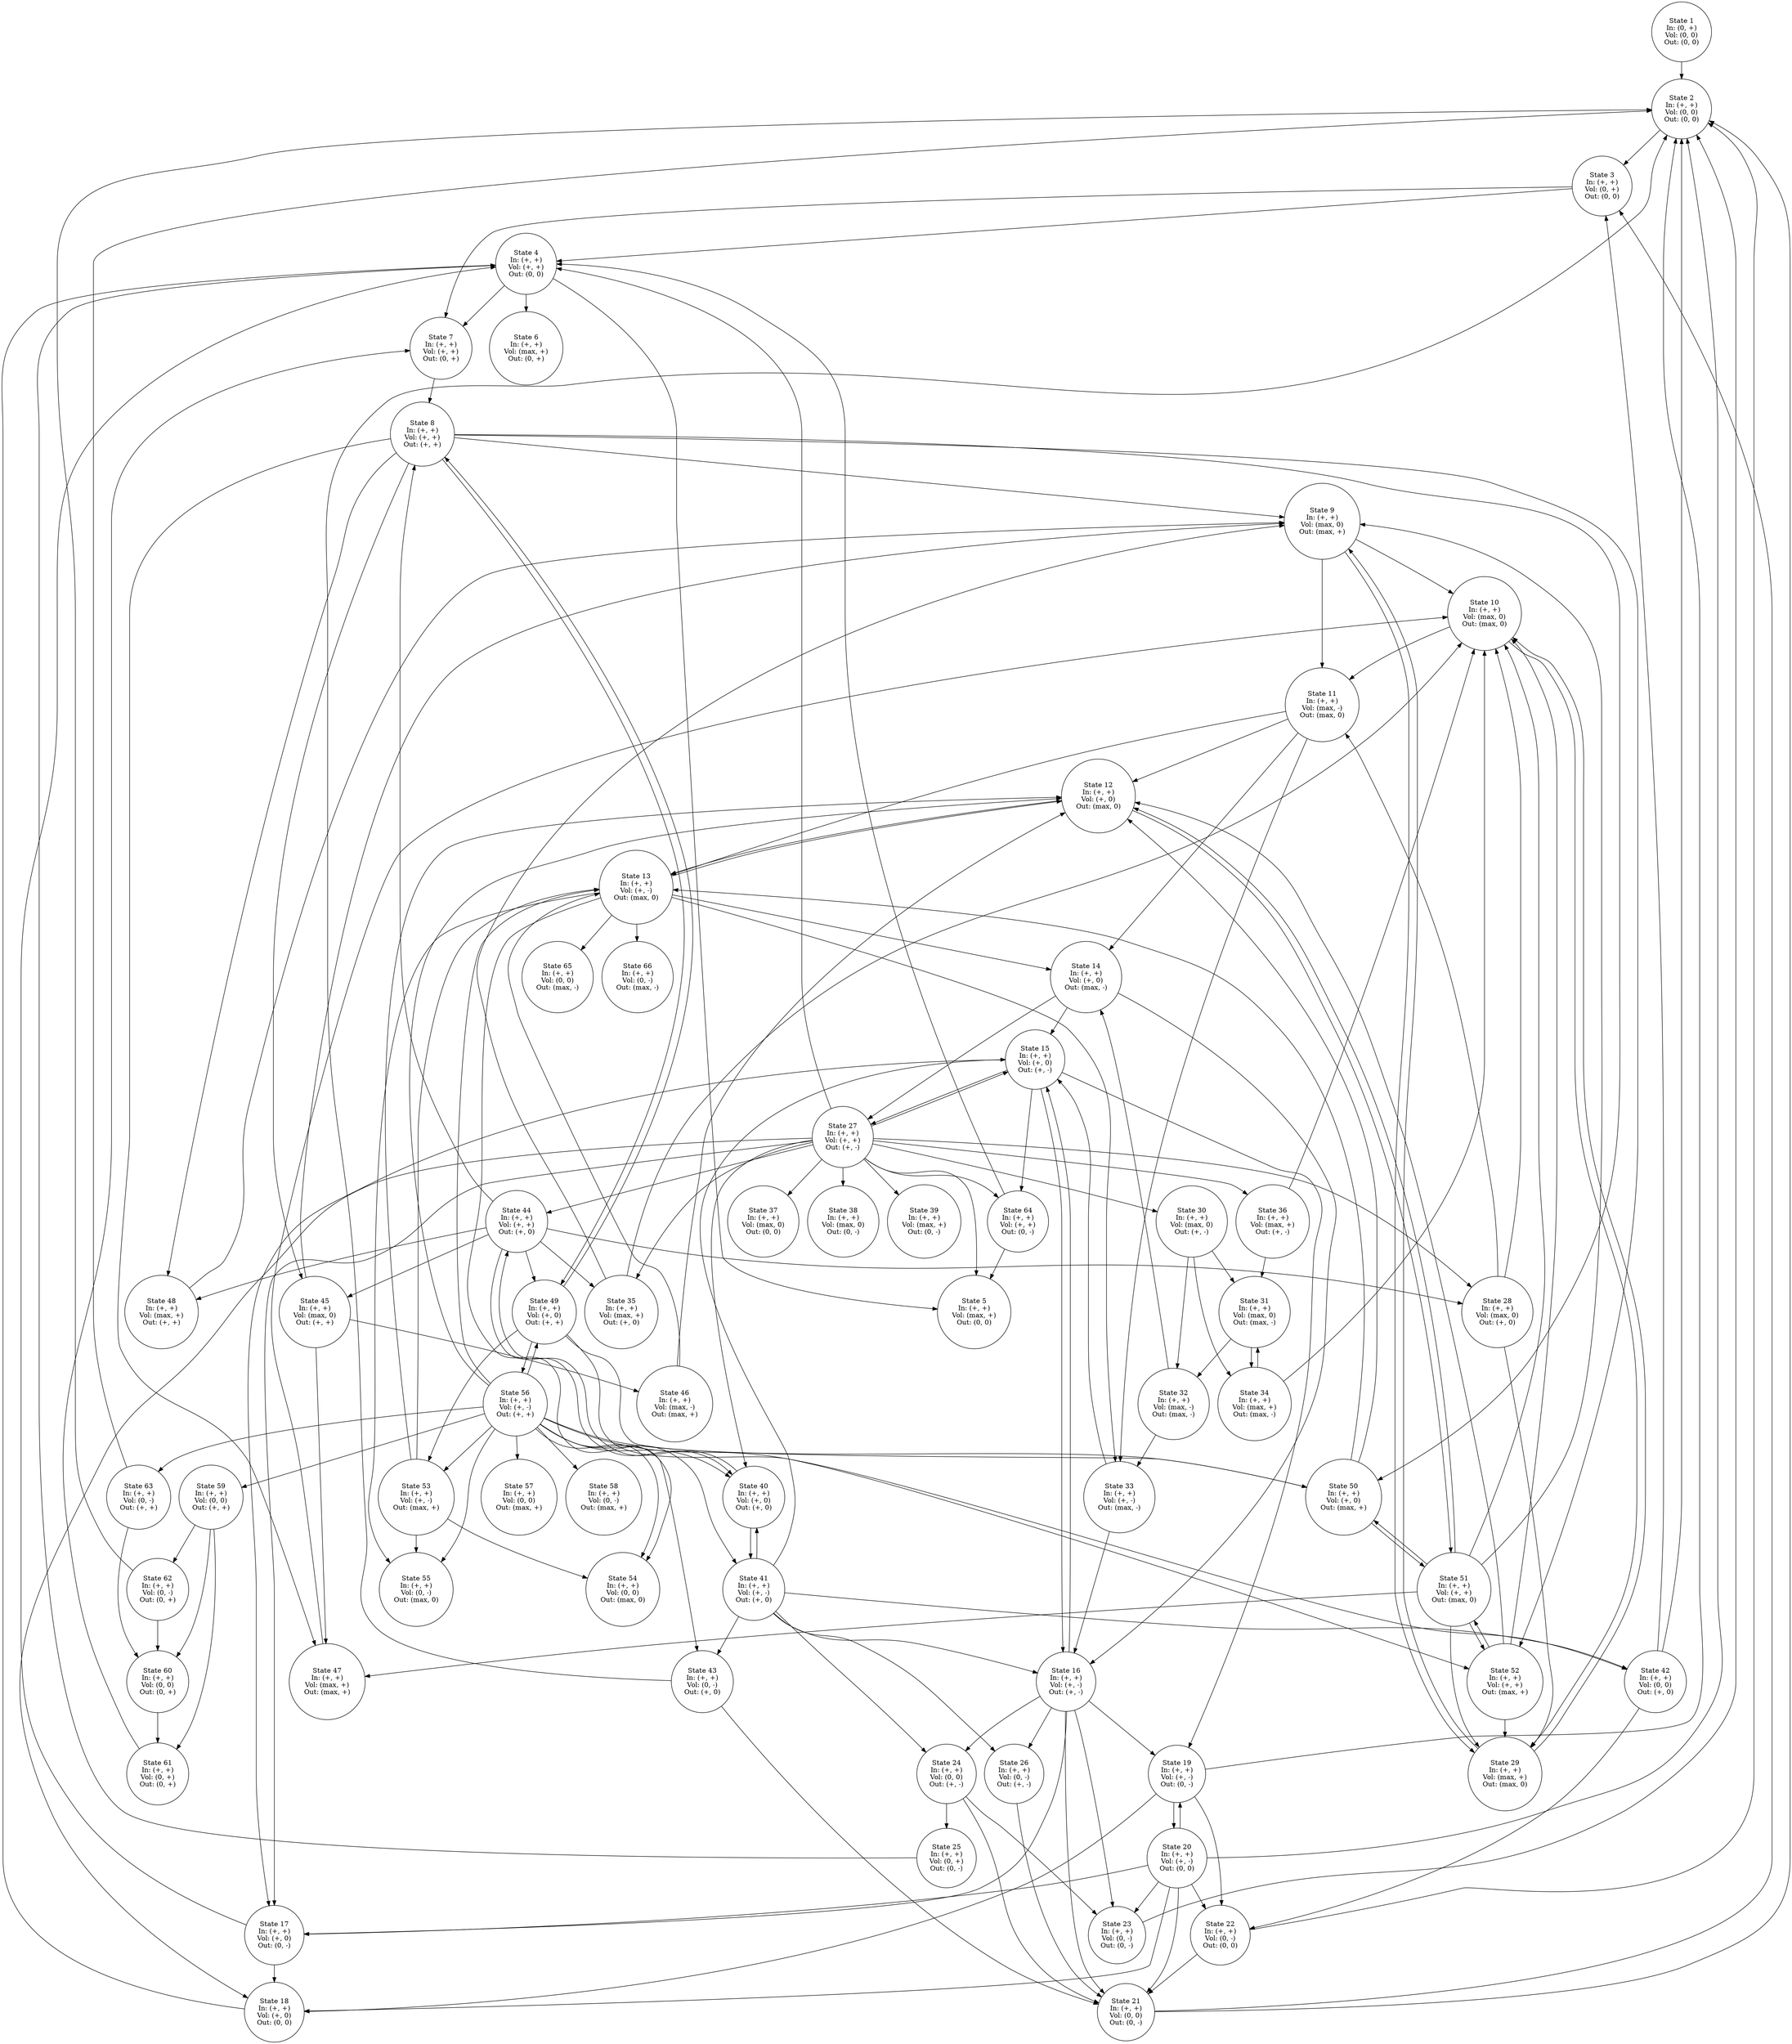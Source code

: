 strict digraph "" {
	graph [normalize=True,
		overlap=False,
		sep=1.2,
		smoothing=avg_dist,
		splines=True
	];
	node [label="\N",
		shape=circle
	];
	inflow_0_3_outflow_0_2_volume_0_2_	 [label="State 1
In: (0, +)
Vol: (0, 0)
Out: (0, 0)",
		tooltip="derivatives:
- In will go up from 0
- Vol will stay at 0
- Out will stay at 0
"];
	inflow_1_3_outflow_0_2_volume_0_2_	 [label="State 2
In: (+, +)
Vol: (0, 0)
Out: (0, 0)",
		tooltip="derivatives:
- In may go up from +
- Vol will stay at 0
- Out will stay at 0
"];
	inflow_0_3_outflow_0_2_volume_0_2_ -> inflow_1_3_outflow_0_2_volume_0_2_	 [tooltip="continuous_valid: true
not_equal_valid: true
point_range_valid: true
"];
	inflow_1_3_outflow_0_2_volume_0_3_	 [label="State 3
In: (+, +)
Vol: (0, +)
Out: (0, 0)",
		tooltip="derivatives:
- In may go up from +
- Vol will go up from 0
- Out will stay at 0
"];
	inflow_1_3_outflow_0_2_volume_0_2_ -> inflow_1_3_outflow_0_2_volume_0_3_	 [tooltip="continuous_valid: true
not_equal_valid: true
point_range_valid: true
"];
	inflow_1_3_outflow_0_2_volume_1_3_	 [label="State 4
In: (+, +)
Vol: (+, +)
Out: (0, 0)",
		tooltip="derivatives:
- In may go up from +
- Vol may go up from +
- Out will stay at 0
"];
	inflow_1_3_outflow_0_2_volume_0_3_ -> inflow_1_3_outflow_0_2_volume_1_3_	 [tooltip="continuous_valid: true
not_equal_valid: true
point_range_valid: true
"];
	inflow_1_3_outflow_0_3_volume_1_3_	 [label="State 7
In: (+, +)
Vol: (+, +)
Out: (0, +)",
		tooltip="derivatives:
- In may go up from +
- Vol may go up from +
- Out will go up from 0
"];
	inflow_1_3_outflow_0_2_volume_0_3_ -> inflow_1_3_outflow_0_3_volume_1_3_	 [tooltip="continuous_valid: true
not_equal_valid: true
point_range_valid: true
"];
	inflow_1_3_outflow_0_2_volume_2_3_	 [label="State 5
In: (+, +)
Vol: (max, +)
Out: (0, 0)",
		tooltip="derivatives:
- In may go up from +
- Vol will go up from max
- Out will stay at 0
"];
	inflow_1_3_outflow_0_2_volume_1_3_ -> inflow_1_3_outflow_0_2_volume_2_3_	 [tooltip="continuous_valid: true
not_equal_valid: true
point_range_valid: true
"];
	inflow_1_3_outflow_0_3_volume_2_3_	 [label="State 6
In: (+, +)
Vol: (max, +)
Out: (0, +)",
		tooltip="derivatives:
- In may go up from +
- Vol will go up from max
- Out will go up from 0
"];
	inflow_1_3_outflow_0_2_volume_1_3_ -> inflow_1_3_outflow_0_3_volume_2_3_	 [tooltip="continuous_valid: true
not_equal_valid: true
point_range_valid: true
"];
	inflow_1_3_outflow_0_2_volume_1_3_ -> inflow_1_3_outflow_0_3_volume_1_3_	 [tooltip="continuous_valid: true
not_equal_valid: true
point_range_valid: true
"];
	inflow_1_3_outflow_1_3_volume_1_3_	 [label="State 8
In: (+, +)
Vol: (+, +)
Out: (+, +)",
		tooltip="derivatives:
- In may go up from +
- Vol may go up from +
- Out may go up from +
"];
	inflow_1_3_outflow_0_3_volume_1_3_ -> inflow_1_3_outflow_1_3_volume_1_3_	 [tooltip="continuous_valid: true
not_equal_valid: true
point_range_valid: true
"];
	inflow_1_3_outflow_2_3_volume_2_2_	 [label="State 9
In: (+, +)
Vol: (max, 0)
Out: (max, +)",
		tooltip="derivatives:
- In may go up from +
- Vol will stay at max
- Out will go up from max
"];
	inflow_1_3_outflow_1_3_volume_1_3_ -> inflow_1_3_outflow_2_3_volume_2_2_	 [tooltip="continuous_valid: true
not_equal_valid: true
point_range_valid: true
"];
	inflow_1_3_outflow_1_3_volume_2_2_	 [label="State 45
In: (+, +)
Vol: (max, 0)
Out: (+, +)",
		tooltip="derivatives:
- In may go up from +
- Vol will stay at max
- Out may go up from +
"];
	inflow_1_3_outflow_1_3_volume_1_3_ -> inflow_1_3_outflow_1_3_volume_2_2_	 [tooltip="continuous_valid: true
not_equal_valid: true
point_range_valid: true
"];
	inflow_1_3_outflow_2_3_volume_2_3_	 [label="State 47
In: (+, +)
Vol: (max, +)
Out: (max, +)",
		tooltip="derivatives:
- In may go up from +
- Vol will go up from max
- Out will go up from max
"];
	inflow_1_3_outflow_1_3_volume_1_3_ -> inflow_1_3_outflow_2_3_volume_2_3_	 [tooltip="continuous_valid: true
not_equal_valid: true
point_range_valid: true
"];
	inflow_1_3_outflow_1_3_volume_2_3_	 [label="State 48
In: (+, +)
Vol: (max, +)
Out: (+, +)",
		tooltip="derivatives:
- In may go up from +
- Vol will go up from max
- Out may go up from +
"];
	inflow_1_3_outflow_1_3_volume_1_3_ -> inflow_1_3_outflow_1_3_volume_2_3_	 [tooltip="continuous_valid: true
not_equal_valid: true
point_range_valid: true
"];
	inflow_1_3_outflow_1_3_volume_1_2_	 [label="State 49
In: (+, +)
Vol: (+, 0)
Out: (+, +)",
		tooltip="derivatives:
- In may go up from +
- Vol will stay at +
- Out may go up from +
"];
	inflow_1_3_outflow_1_3_volume_1_3_ -> inflow_1_3_outflow_1_3_volume_1_2_	 [tooltip="continuous_valid: true
not_equal_valid: true
point_range_valid: true
"];
	inflow_1_3_outflow_2_3_volume_1_2_	 [label="State 50
In: (+, +)
Vol: (+, 0)
Out: (max, +)",
		tooltip="derivatives:
- In may go up from +
- Vol will stay at +
- Out will go up from max
"];
	inflow_1_3_outflow_1_3_volume_1_3_ -> inflow_1_3_outflow_2_3_volume_1_2_	 [tooltip="continuous_valid: true
not_equal_valid: true
point_range_valid: true
"];
	inflow_1_3_outflow_2_3_volume_1_3_	 [label="State 52
In: (+, +)
Vol: (+, +)
Out: (max, +)",
		tooltip="derivatives:
- In may go up from +
- Vol may go up from +
- Out will go up from max
"];
	inflow_1_3_outflow_1_3_volume_1_3_ -> inflow_1_3_outflow_2_3_volume_1_3_	 [tooltip="continuous_valid: true
not_equal_valid: true
point_range_valid: true
"];
	inflow_1_3_outflow_2_2_volume_2_2_	 [label="State 10
In: (+, +)
Vol: (max, 0)
Out: (max, 0)",
		tooltip="derivatives:
- In may go up from +
- Vol will stay at max
- Out will stay at max
"];
	inflow_1_3_outflow_2_3_volume_2_2_ -> inflow_1_3_outflow_2_2_volume_2_2_	 [tooltip="continuous_valid: true
not_equal_valid: true
point_range_valid: true
"];
	inflow_1_3_outflow_2_2_volume_2_1_	 [label="State 11
In: (+, +)
Vol: (max, -)
Out: (max, 0)",
		tooltip="derivatives:
- In may go up from +
- Vol will go down from max
- Out will stay at max
"];
	inflow_1_3_outflow_2_3_volume_2_2_ -> inflow_1_3_outflow_2_2_volume_2_1_	 [tooltip="continuous_valid: true
not_equal_valid: true
point_range_valid: true
"];
	inflow_1_3_outflow_2_2_volume_2_3_	 [label="State 29
In: (+, +)
Vol: (max, +)
Out: (max, 0)",
		tooltip="derivatives:
- In may go up from +
- Vol will go up from max
- Out will stay at max
"];
	inflow_1_3_outflow_2_3_volume_2_2_ -> inflow_1_3_outflow_2_2_volume_2_3_	 [tooltip="continuous_valid: true
not_equal_valid: true
point_range_valid: true
"];
	inflow_1_3_outflow_2_2_volume_2_2_ -> inflow_1_3_outflow_2_2_volume_2_1_	 [tooltip="continuous_valid: true
not_equal_valid: true
point_range_valid: true
"];
	inflow_1_3_outflow_2_2_volume_2_2_ -> inflow_1_3_outflow_2_2_volume_2_3_	 [tooltip="continuous_valid: true
not_equal_valid: true
point_range_valid: true
"];
	inflow_1_3_outflow_2_2_volume_1_2_	 [label="State 12
In: (+, +)
Vol: (+, 0)
Out: (max, 0)",
		tooltip="derivatives:
- In may go up from +
- Vol will stay at +
- Out will stay at max
"];
	inflow_1_3_outflow_2_2_volume_2_1_ -> inflow_1_3_outflow_2_2_volume_1_2_	 [tooltip="continuous_valid: true
not_equal_valid: true
point_range_valid: true
"];
	inflow_1_3_outflow_2_2_volume_1_1_	 [label="State 13
In: (+, +)
Vol: (+, -)
Out: (max, 0)",
		tooltip="derivatives:
- In may go up from +
- Vol may go down from +
- Out will stay at max
"];
	inflow_1_3_outflow_2_2_volume_2_1_ -> inflow_1_3_outflow_2_2_volume_1_1_	 [tooltip="continuous_valid: true
not_equal_valid: true
point_range_valid: true
"];
	inflow_1_3_outflow_2_1_volume_1_2_	 [label="State 14
In: (+, +)
Vol: (+, 0)
Out: (max, -)",
		tooltip="derivatives:
- In may go up from +
- Vol will stay at +
- Out will go down from max
"];
	inflow_1_3_outflow_2_2_volume_2_1_ -> inflow_1_3_outflow_2_1_volume_1_2_	 [tooltip="continuous_valid: true
not_equal_valid: true
point_range_valid: true
"];
	inflow_1_3_outflow_2_1_volume_1_1_	 [label="State 33
In: (+, +)
Vol: (+, -)
Out: (max, -)",
		tooltip="derivatives:
- In may go up from +
- Vol may go down from +
- Out will go down from max
"];
	inflow_1_3_outflow_2_2_volume_2_1_ -> inflow_1_3_outflow_2_1_volume_1_1_	 [tooltip="continuous_valid: true
not_equal_valid: true
point_range_valid: true
"];
	inflow_1_3_outflow_2_2_volume_1_2_ -> inflow_1_3_outflow_2_2_volume_1_1_	 [tooltip="continuous_valid: true
not_equal_valid: true
point_range_valid: true
"];
	inflow_1_3_outflow_2_2_volume_1_3_	 [label="State 51
In: (+, +)
Vol: (+, +)
Out: (max, 0)",
		tooltip="derivatives:
- In may go up from +
- Vol may go up from +
- Out will stay at max
"];
	inflow_1_3_outflow_2_2_volume_1_2_ -> inflow_1_3_outflow_2_2_volume_1_3_	 [tooltip="continuous_valid: true
not_equal_valid: true
point_range_valid: true
"];
	inflow_1_3_outflow_2_2_volume_1_1_ -> inflow_1_3_outflow_2_2_volume_1_2_	 [tooltip="continuous_valid: true
not_equal_valid: true
point_range_valid: true
"];
	inflow_1_3_outflow_2_2_volume_1_1_ -> inflow_1_3_outflow_2_1_volume_1_2_	 [tooltip="continuous_valid: true
not_equal_valid: true
point_range_valid: true
"];
	inflow_1_3_outflow_2_2_volume_1_1_ -> inflow_1_3_outflow_2_1_volume_1_1_	 [tooltip="continuous_valid: true
not_equal_valid: true
point_range_valid: true
"];
	inflow_1_3_outflow_2_2_volume_0_2_	 [label="State 54
In: (+, +)
Vol: (0, 0)
Out: (max, 0)",
		tooltip="derivatives:
- In may go up from +
- Vol will stay at 0
- Out will stay at max
"];
	inflow_1_3_outflow_2_2_volume_1_1_ -> inflow_1_3_outflow_2_2_volume_0_2_	 [tooltip="continuous_valid: true
not_equal_valid: true
point_range_valid: true
"];
	inflow_1_3_outflow_2_2_volume_0_1_	 [label="State 55
In: (+, +)
Vol: (0, -)
Out: (max, 0)",
		tooltip="derivatives:
- In may go up from +
- Vol will go down from 0
- Out will stay at max
"];
	inflow_1_3_outflow_2_2_volume_1_1_ -> inflow_1_3_outflow_2_2_volume_0_1_	 [tooltip="continuous_valid: true
not_equal_valid: true
point_range_valid: true
"];
	inflow_1_3_outflow_2_1_volume_0_2_	 [label="State 65
In: (+, +)
Vol: (0, 0)
Out: (max, -)",
		tooltip="derivatives:
- In may go up from +
- Vol will stay at 0
- Out will go down from max
"];
	inflow_1_3_outflow_2_2_volume_1_1_ -> inflow_1_3_outflow_2_1_volume_0_2_	 [tooltip="continuous_valid: true
not_equal_valid: true
point_range_valid: true
"];
	inflow_1_3_outflow_2_1_volume_0_1_	 [label="State 66
In: (+, +)
Vol: (0, -)
Out: (max, -)",
		tooltip="derivatives:
- In may go up from +
- Vol will go down from 0
- Out will go down from max
"];
	inflow_1_3_outflow_2_2_volume_1_1_ -> inflow_1_3_outflow_2_1_volume_0_1_	 [tooltip="continuous_valid: true
not_equal_valid: true
point_range_valid: true
"];
	inflow_1_3_outflow_1_1_volume_1_2_	 [label="State 15
In: (+, +)
Vol: (+, 0)
Out: (+, -)",
		tooltip="derivatives:
- In may go up from +
- Vol will stay at +
- Out may go down from +
"];
	inflow_1_3_outflow_2_1_volume_1_2_ -> inflow_1_3_outflow_1_1_volume_1_2_	 [tooltip="continuous_valid: true
not_equal_valid: true
point_range_valid: true
"];
	inflow_1_3_outflow_1_1_volume_1_1_	 [label="State 16
In: (+, +)
Vol: (+, -)
Out: (+, -)",
		tooltip="derivatives:
- In may go up from +
- Vol may go down from +
- Out may go down from +
"];
	inflow_1_3_outflow_2_1_volume_1_2_ -> inflow_1_3_outflow_1_1_volume_1_1_	 [tooltip="continuous_valid: true
not_equal_valid: true
point_range_valid: true
"];
	inflow_1_3_outflow_1_1_volume_1_3_	 [label="State 27
In: (+, +)
Vol: (+, +)
Out: (+, -)",
		tooltip="derivatives:
- In may go up from +
- Vol may go up from +
- Out may go down from +
"];
	inflow_1_3_outflow_2_1_volume_1_2_ -> inflow_1_3_outflow_1_1_volume_1_3_	 [tooltip="continuous_valid: true
not_equal_valid: true
point_range_valid: true
"];
	inflow_1_3_outflow_1_1_volume_1_2_ -> inflow_1_3_outflow_1_1_volume_1_1_	 [tooltip="continuous_valid: true
not_equal_valid: true
point_range_valid: true
"];
	inflow_1_3_outflow_0_1_volume_1_2_	 [label="State 17
In: (+, +)
Vol: (+, 0)
Out: (0, -)",
		tooltip="derivatives:
- In may go up from +
- Vol will stay at +
- Out will go down from 0
"];
	inflow_1_3_outflow_1_1_volume_1_2_ -> inflow_1_3_outflow_0_1_volume_1_2_	 [tooltip="continuous_valid: true
not_equal_valid: true
point_range_valid: true
"];
	inflow_1_3_outflow_0_1_volume_1_1_	 [label="State 19
In: (+, +)
Vol: (+, -)
Out: (0, -)",
		tooltip="derivatives:
- In may go up from +
- Vol may go down from +
- Out will go down from 0
"];
	inflow_1_3_outflow_1_1_volume_1_2_ -> inflow_1_3_outflow_0_1_volume_1_1_	 [tooltip="continuous_valid: true
not_equal_valid: true
point_range_valid: true
"];
	inflow_1_3_outflow_1_1_volume_1_2_ -> inflow_1_3_outflow_1_1_volume_1_3_	 [tooltip="continuous_valid: true
not_equal_valid: true
point_range_valid: true
"];
	inflow_1_3_outflow_0_1_volume_1_3_	 [label="State 64
In: (+, +)
Vol: (+, +)
Out: (0, -)",
		tooltip="derivatives:
- In may go up from +
- Vol may go up from +
- Out will go down from 0
"];
	inflow_1_3_outflow_1_1_volume_1_2_ -> inflow_1_3_outflow_0_1_volume_1_3_	 [tooltip="continuous_valid: true
not_equal_valid: true
point_range_valid: true
"];
	inflow_1_3_outflow_1_1_volume_1_1_ -> inflow_1_3_outflow_1_1_volume_1_2_	 [tooltip="continuous_valid: true
not_equal_valid: true
point_range_valid: true
"];
	inflow_1_3_outflow_1_1_volume_1_1_ -> inflow_1_3_outflow_0_1_volume_1_2_	 [tooltip="continuous_valid: true
not_equal_valid: true
point_range_valid: true
"];
	inflow_1_3_outflow_1_1_volume_1_1_ -> inflow_1_3_outflow_0_1_volume_1_1_	 [tooltip="continuous_valid: true
not_equal_valid: true
point_range_valid: true
"];
	inflow_1_3_outflow_0_1_volume_0_2_	 [label="State 21
In: (+, +)
Vol: (0, 0)
Out: (0, -)",
		tooltip="derivatives:
- In may go up from +
- Vol will stay at 0
- Out will go down from 0
"];
	inflow_1_3_outflow_1_1_volume_1_1_ -> inflow_1_3_outflow_0_1_volume_0_2_	 [tooltip="continuous_valid: true
not_equal_valid: true
point_range_valid: true
"];
	inflow_1_3_outflow_0_1_volume_0_1_	 [label="State 23
In: (+, +)
Vol: (0, -)
Out: (0, -)",
		tooltip="derivatives:
- In may go up from +
- Vol will go down from 0
- Out will go down from 0
"];
	inflow_1_3_outflow_1_1_volume_1_1_ -> inflow_1_3_outflow_0_1_volume_0_1_	 [tooltip="continuous_valid: true
not_equal_valid: true
point_range_valid: true
"];
	inflow_1_3_outflow_1_1_volume_0_2_	 [label="State 24
In: (+, +)
Vol: (0, 0)
Out: (+, -)",
		tooltip="derivatives:
- In may go up from +
- Vol will stay at 0
- Out may go down from +
"];
	inflow_1_3_outflow_1_1_volume_1_1_ -> inflow_1_3_outflow_1_1_volume_0_2_	 [tooltip="continuous_valid: true
not_equal_valid: true
point_range_valid: true
"];
	inflow_1_3_outflow_1_1_volume_0_1_	 [label="State 26
In: (+, +)
Vol: (0, -)
Out: (+, -)",
		tooltip="derivatives:
- In may go up from +
- Vol will go down from 0
- Out may go down from +
"];
	inflow_1_3_outflow_1_1_volume_1_1_ -> inflow_1_3_outflow_1_1_volume_0_1_	 [tooltip="continuous_valid: true
not_equal_valid: true
point_range_valid: true
"];
	inflow_1_3_outflow_0_1_volume_1_2_ -> inflow_1_3_outflow_0_2_volume_1_3_	 [tooltip="continuous_valid: true
not_equal_valid: true
point_range_valid: true
"];
	inflow_1_3_outflow_0_2_volume_1_2_	 [label="State 18
In: (+, +)
Vol: (+, 0)
Out: (0, 0)",
		tooltip="derivatives:
- In may go up from +
- Vol will stay at +
- Out will stay at 0
"];
	inflow_1_3_outflow_0_1_volume_1_2_ -> inflow_1_3_outflow_0_2_volume_1_2_	 [tooltip="continuous_valid: true
not_equal_valid: true
point_range_valid: true
"];
	inflow_1_3_outflow_0_2_volume_1_2_ -> inflow_1_3_outflow_0_2_volume_1_3_	 [tooltip="continuous_valid: true
not_equal_valid: true
point_range_valid: true
"];
	inflow_1_3_outflow_0_1_volume_1_1_ -> inflow_1_3_outflow_0_2_volume_0_2_	 [tooltip="continuous_valid: true
not_equal_valid: true
point_range_valid: true
"];
	inflow_1_3_outflow_0_1_volume_1_1_ -> inflow_1_3_outflow_0_2_volume_1_2_	 [tooltip="continuous_valid: true
not_equal_valid: true
point_range_valid: true
"];
	inflow_1_3_outflow_0_2_volume_1_1_	 [label="State 20
In: (+, +)
Vol: (+, -)
Out: (0, 0)",
		tooltip="derivatives:
- In may go up from +
- Vol may go down from +
- Out will stay at 0
"];
	inflow_1_3_outflow_0_1_volume_1_1_ -> inflow_1_3_outflow_0_2_volume_1_1_	 [tooltip="continuous_valid: true
not_equal_valid: true
point_range_valid: true
"];
	inflow_1_3_outflow_0_2_volume_0_1_	 [label="State 22
In: (+, +)
Vol: (0, -)
Out: (0, 0)",
		tooltip="derivatives:
- In may go up from +
- Vol will go down from 0
- Out will stay at 0
"];
	inflow_1_3_outflow_0_1_volume_1_1_ -> inflow_1_3_outflow_0_2_volume_0_1_	 [tooltip="continuous_valid: true
not_equal_valid: true
point_range_valid: true
"];
	inflow_1_3_outflow_0_2_volume_1_1_ -> inflow_1_3_outflow_0_2_volume_0_2_	 [tooltip="continuous_valid: true
not_equal_valid: true
point_range_valid: true
"];
	inflow_1_3_outflow_0_2_volume_1_1_ -> inflow_1_3_outflow_0_1_volume_1_2_	 [tooltip="continuous_valid: true
not_equal_valid: true
point_range_valid: true
"];
	inflow_1_3_outflow_0_2_volume_1_1_ -> inflow_1_3_outflow_0_2_volume_1_2_	 [tooltip="continuous_valid: true
not_equal_valid: true
point_range_valid: true
"];
	inflow_1_3_outflow_0_2_volume_1_1_ -> inflow_1_3_outflow_0_1_volume_1_1_	 [tooltip="continuous_valid: true
not_equal_valid: true
point_range_valid: true
"];
	inflow_1_3_outflow_0_2_volume_1_1_ -> inflow_1_3_outflow_0_1_volume_0_2_	 [tooltip="continuous_valid: true
not_equal_valid: true
point_range_valid: true
"];
	inflow_1_3_outflow_0_2_volume_1_1_ -> inflow_1_3_outflow_0_2_volume_0_1_	 [tooltip="continuous_valid: true
not_equal_valid: true
point_range_valid: true
"];
	inflow_1_3_outflow_0_2_volume_1_1_ -> inflow_1_3_outflow_0_1_volume_0_1_	 [tooltip="continuous_valid: true
not_equal_valid: true
point_range_valid: true
"];
	inflow_1_3_outflow_0_1_volume_0_2_ -> inflow_1_3_outflow_0_2_volume_0_2_	 [tooltip="continuous_valid: true
not_equal_valid: true
point_range_valid: true
"];
	inflow_1_3_outflow_0_1_volume_0_2_ -> inflow_1_3_outflow_0_2_volume_0_3_	 [tooltip="continuous_valid: true
not_equal_valid: true
point_range_valid: true
"];
	inflow_1_3_outflow_0_2_volume_0_1_ -> inflow_1_3_outflow_0_2_volume_0_2_	 [tooltip="continuous_valid: true
not_equal_valid: true
point_range_valid: true
"];
	inflow_1_3_outflow_0_2_volume_0_1_ -> inflow_1_3_outflow_0_1_volume_0_2_	 [tooltip="continuous_valid: true
not_equal_valid: true
point_range_valid: true
"];
	inflow_1_3_outflow_0_1_volume_0_1_ -> inflow_1_3_outflow_0_2_volume_0_2_	 [tooltip="continuous_valid: true
not_equal_valid: true
point_range_valid: true
"];
	inflow_1_3_outflow_1_1_volume_0_2_ -> inflow_1_3_outflow_0_1_volume_0_2_	 [tooltip="continuous_valid: true
not_equal_valid: true
point_range_valid: true
"];
	inflow_1_3_outflow_1_1_volume_0_2_ -> inflow_1_3_outflow_0_1_volume_0_1_	 [tooltip="continuous_valid: true
not_equal_valid: true
point_range_valid: true
"];
	inflow_1_3_outflow_0_1_volume_0_3_	 [label="State 25
In: (+, +)
Vol: (0, +)
Out: (0, -)",
		tooltip="derivatives:
- In may go up from +
- Vol will go up from 0
- Out will go down from 0
"];
	inflow_1_3_outflow_1_1_volume_0_2_ -> inflow_1_3_outflow_0_1_volume_0_3_	 [tooltip="continuous_valid: true
not_equal_valid: true
point_range_valid: true
"];
	inflow_1_3_outflow_0_1_volume_0_3_ -> inflow_1_3_outflow_0_2_volume_1_3_	 [tooltip="continuous_valid: true
not_equal_valid: true
point_range_valid: true
"];
	inflow_1_3_outflow_1_1_volume_0_1_ -> inflow_1_3_outflow_0_1_volume_0_2_	 [tooltip="continuous_valid: true
not_equal_valid: true
point_range_valid: true
"];
	inflow_1_3_outflow_1_1_volume_1_3_ -> inflow_1_3_outflow_0_2_volume_1_3_	 [tooltip="continuous_valid: true
not_equal_valid: true
point_range_valid: true
"];
	inflow_1_3_outflow_1_1_volume_1_3_ -> inflow_1_3_outflow_0_2_volume_2_3_	 [tooltip="continuous_valid: true
not_equal_valid: true
point_range_valid: true
"];
	inflow_1_3_outflow_1_1_volume_1_3_ -> inflow_1_3_outflow_1_1_volume_1_2_	 [tooltip="continuous_valid: true
not_equal_valid: true
point_range_valid: true
"];
	inflow_1_3_outflow_1_1_volume_1_3_ -> inflow_1_3_outflow_0_1_volume_1_2_	 [tooltip="continuous_valid: true
not_equal_valid: true
point_range_valid: true
"];
	inflow_1_3_outflow_1_1_volume_1_3_ -> inflow_1_3_outflow_0_2_volume_1_2_	 [tooltip="continuous_valid: true
not_equal_valid: true
point_range_valid: true
"];
	inflow_1_3_outflow_1_2_volume_2_2_	 [label="State 28
In: (+, +)
Vol: (max, 0)
Out: (+, 0)",
		tooltip="derivatives:
- In may go up from +
- Vol will stay at max
- Out will stay at +
"];
	inflow_1_3_outflow_1_1_volume_1_3_ -> inflow_1_3_outflow_1_2_volume_2_2_	 [tooltip="continuous_valid: true
not_equal_valid: true
point_range_valid: true
"];
	inflow_1_3_outflow_1_1_volume_2_2_	 [label="State 30
In: (+, +)
Vol: (max, 0)
Out: (+, -)",
		tooltip="derivatives:
- In may go up from +
- Vol will stay at max
- Out may go down from +
"];
	inflow_1_3_outflow_1_1_volume_1_3_ -> inflow_1_3_outflow_1_1_volume_2_2_	 [tooltip="continuous_valid: true
not_equal_valid: true
point_range_valid: true
"];
	inflow_1_3_outflow_1_2_volume_2_3_	 [label="State 35
In: (+, +)
Vol: (max, +)
Out: (+, 0)",
		tooltip="derivatives:
- In may go up from +
- Vol will go up from max
- Out will stay at +
"];
	inflow_1_3_outflow_1_1_volume_1_3_ -> inflow_1_3_outflow_1_2_volume_2_3_	 [tooltip="continuous_valid: true
not_equal_valid: true
point_range_valid: true
"];
	inflow_1_3_outflow_1_1_volume_2_3_	 [label="State 36
In: (+, +)
Vol: (max, +)
Out: (+, -)",
		tooltip="derivatives:
- In may go up from +
- Vol will go up from max
- Out may go down from +
"];
	inflow_1_3_outflow_1_1_volume_1_3_ -> inflow_1_3_outflow_1_1_volume_2_3_	 [tooltip="continuous_valid: true
not_equal_valid: true
point_range_valid: true
"];
	inflow_1_3_outflow_0_2_volume_2_2_	 [label="State 37
In: (+, +)
Vol: (max, 0)
Out: (0, 0)",
		tooltip="derivatives:
- In may go up from +
- Vol will stay at max
- Out will stay at 0
"];
	inflow_1_3_outflow_1_1_volume_1_3_ -> inflow_1_3_outflow_0_2_volume_2_2_	 [tooltip="continuous_valid: true
not_equal_valid: true
point_range_valid: true
"];
	inflow_1_3_outflow_0_1_volume_2_2_	 [label="State 38
In: (+, +)
Vol: (max, 0)
Out: (0, -)",
		tooltip="derivatives:
- In may go up from +
- Vol will stay at max
- Out will go down from 0
"];
	inflow_1_3_outflow_1_1_volume_1_3_ -> inflow_1_3_outflow_0_1_volume_2_2_	 [tooltip="continuous_valid: true
not_equal_valid: true
point_range_valid: true
"];
	inflow_1_3_outflow_0_1_volume_2_3_	 [label="State 39
In: (+, +)
Vol: (max, +)
Out: (0, -)",
		tooltip="derivatives:
- In may go up from +
- Vol will go up from max
- Out will go down from 0
"];
	inflow_1_3_outflow_1_1_volume_1_3_ -> inflow_1_3_outflow_0_1_volume_2_3_	 [tooltip="continuous_valid: true
not_equal_valid: true
point_range_valid: true
"];
	inflow_1_3_outflow_1_2_volume_1_2_	 [label="State 40
In: (+, +)
Vol: (+, 0)
Out: (+, 0)",
		tooltip="derivatives:
- In may go up from +
- Vol will stay at +
- Out will stay at +
"];
	inflow_1_3_outflow_1_1_volume_1_3_ -> inflow_1_3_outflow_1_2_volume_1_2_	 [tooltip="continuous_valid: true
not_equal_valid: true
point_range_valid: true
"];
	inflow_1_3_outflow_1_2_volume_1_3_	 [label="State 44
In: (+, +)
Vol: (+, +)
Out: (+, 0)",
		tooltip="derivatives:
- In may go up from +
- Vol may go up from +
- Out will stay at +
"];
	inflow_1_3_outflow_1_1_volume_1_3_ -> inflow_1_3_outflow_1_2_volume_1_3_	 [tooltip="continuous_valid: true
not_equal_valid: true
point_range_valid: true
"];
	inflow_1_3_outflow_1_1_volume_1_3_ -> inflow_1_3_outflow_0_1_volume_1_3_	 [tooltip="continuous_valid: true
not_equal_valid: true
point_range_valid: true
"];
	inflow_1_3_outflow_1_2_volume_2_2_ -> inflow_1_3_outflow_2_2_volume_2_2_	 [tooltip="continuous_valid: true
not_equal_valid: true
point_range_valid: true
"];
	inflow_1_3_outflow_1_2_volume_2_2_ -> inflow_1_3_outflow_2_2_volume_2_1_	 [tooltip="continuous_valid: true
not_equal_valid: true
point_range_valid: true
"];
	inflow_1_3_outflow_1_2_volume_2_2_ -> inflow_1_3_outflow_2_2_volume_2_3_	 [tooltip="continuous_valid: true
not_equal_valid: true
point_range_valid: true
"];
	inflow_1_3_outflow_2_2_volume_2_3_ -> inflow_1_3_outflow_2_3_volume_2_2_	 [tooltip="continuous_valid: true
not_equal_valid: true
point_range_valid: true
"];
	inflow_1_3_outflow_2_2_volume_2_3_ -> inflow_1_3_outflow_2_2_volume_2_2_	 [tooltip="continuous_valid: true
not_equal_valid: true
point_range_valid: true
"];
	inflow_1_3_outflow_2_1_volume_2_2_	 [label="State 31
In: (+, +)
Vol: (max, 0)
Out: (max, -)",
		tooltip="derivatives:
- In may go up from +
- Vol will stay at max
- Out will go down from max
"];
	inflow_1_3_outflow_1_1_volume_2_2_ -> inflow_1_3_outflow_2_1_volume_2_2_	 [tooltip="continuous_valid: true
not_equal_valid: true
point_range_valid: true
"];
	inflow_1_3_outflow_2_1_volume_2_1_	 [label="State 32
In: (+, +)
Vol: (max, -)
Out: (max, -)",
		tooltip="derivatives:
- In may go up from +
- Vol will go down from max
- Out will go down from max
"];
	inflow_1_3_outflow_1_1_volume_2_2_ -> inflow_1_3_outflow_2_1_volume_2_1_	 [tooltip="continuous_valid: true
not_equal_valid: true
point_range_valid: true
"];
	inflow_1_3_outflow_2_1_volume_2_3_	 [label="State 34
In: (+, +)
Vol: (max, +)
Out: (max, -)",
		tooltip="derivatives:
- In may go up from +
- Vol will go up from max
- Out will go down from max
"];
	inflow_1_3_outflow_1_1_volume_2_2_ -> inflow_1_3_outflow_2_1_volume_2_3_	 [tooltip="continuous_valid: true
not_equal_valid: true
point_range_valid: true
"];
	inflow_1_3_outflow_2_1_volume_2_2_ -> inflow_1_3_outflow_2_1_volume_2_1_	 [tooltip="continuous_valid: true
not_equal_valid: true
point_range_valid: true
"];
	inflow_1_3_outflow_2_1_volume_2_2_ -> inflow_1_3_outflow_2_1_volume_2_3_	 [tooltip="continuous_valid: true
not_equal_valid: true
point_range_valid: true
"];
	inflow_1_3_outflow_2_1_volume_2_1_ -> inflow_1_3_outflow_2_1_volume_1_2_	 [tooltip="continuous_valid: true
not_equal_valid: true
point_range_valid: true
"];
	inflow_1_3_outflow_2_1_volume_2_1_ -> inflow_1_3_outflow_2_1_volume_1_1_	 [tooltip="continuous_valid: true
not_equal_valid: true
point_range_valid: true
"];
	inflow_1_3_outflow_2_1_volume_1_1_ -> inflow_1_3_outflow_1_1_volume_1_2_	 [tooltip="continuous_valid: true
not_equal_valid: true
point_range_valid: true
"];
	inflow_1_3_outflow_2_1_volume_1_1_ -> inflow_1_3_outflow_1_1_volume_1_1_	 [tooltip="continuous_valid: true
not_equal_valid: true
point_range_valid: true
"];
	inflow_1_3_outflow_2_1_volume_2_3_ -> inflow_1_3_outflow_2_2_volume_2_2_	 [tooltip="continuous_valid: true
not_equal_valid: true
point_range_valid: true
"];
	inflow_1_3_outflow_2_1_volume_2_3_ -> inflow_1_3_outflow_2_1_volume_2_2_	 [tooltip="continuous_valid: true
not_equal_valid: true
point_range_valid: true
"];
	inflow_1_3_outflow_1_2_volume_2_3_ -> inflow_1_3_outflow_2_3_volume_2_2_	 [tooltip="continuous_valid: true
not_equal_valid: true
point_range_valid: true
"];
	inflow_1_3_outflow_1_2_volume_2_3_ -> inflow_1_3_outflow_2_2_volume_2_2_	 [tooltip="continuous_valid: true
not_equal_valid: true
point_range_valid: true
"];
	inflow_1_3_outflow_1_1_volume_2_3_ -> inflow_1_3_outflow_2_2_volume_2_2_	 [tooltip="continuous_valid: true
not_equal_valid: true
point_range_valid: true
"];
	inflow_1_3_outflow_1_1_volume_2_3_ -> inflow_1_3_outflow_2_1_volume_2_2_	 [tooltip="continuous_valid: true
not_equal_valid: true
point_range_valid: true
"];
	inflow_1_3_outflow_1_2_volume_1_1_	 [label="State 41
In: (+, +)
Vol: (+, -)
Out: (+, 0)",
		tooltip="derivatives:
- In may go up from +
- Vol may go down from +
- Out will stay at +
"];
	inflow_1_3_outflow_1_2_volume_1_2_ -> inflow_1_3_outflow_1_2_volume_1_1_	 [tooltip="continuous_valid: true
not_equal_valid: true
point_range_valid: true
"];
	inflow_1_3_outflow_1_2_volume_1_2_ -> inflow_1_3_outflow_1_2_volume_1_3_	 [tooltip="continuous_valid: true
not_equal_valid: true
point_range_valid: true
"];
	inflow_1_3_outflow_1_2_volume_1_1_ -> inflow_1_3_outflow_1_1_volume_1_2_	 [tooltip="continuous_valid: true
not_equal_valid: true
point_range_valid: true
"];
	inflow_1_3_outflow_1_2_volume_1_1_ -> inflow_1_3_outflow_1_1_volume_1_1_	 [tooltip="continuous_valid: true
not_equal_valid: true
point_range_valid: true
"];
	inflow_1_3_outflow_1_2_volume_1_1_ -> inflow_1_3_outflow_1_1_volume_0_2_	 [tooltip="continuous_valid: true
not_equal_valid: true
point_range_valid: true
"];
	inflow_1_3_outflow_1_2_volume_1_1_ -> inflow_1_3_outflow_1_1_volume_0_1_	 [tooltip="continuous_valid: true
not_equal_valid: true
point_range_valid: true
"];
	inflow_1_3_outflow_1_2_volume_1_1_ -> inflow_1_3_outflow_1_2_volume_1_2_	 [tooltip="continuous_valid: true
not_equal_valid: true
point_range_valid: true
"];
	inflow_1_3_outflow_1_2_volume_0_2_	 [label="State 42
In: (+, +)
Vol: (0, 0)
Out: (+, 0)",
		tooltip="derivatives:
- In may go up from +
- Vol will stay at 0
- Out will stay at +
"];
	inflow_1_3_outflow_1_2_volume_1_1_ -> inflow_1_3_outflow_1_2_volume_0_2_	 [tooltip="continuous_valid: true
not_equal_valid: true
point_range_valid: true
"];
	inflow_1_3_outflow_1_2_volume_0_1_	 [label="State 43
In: (+, +)
Vol: (0, -)
Out: (+, 0)",
		tooltip="derivatives:
- In may go up from +
- Vol will go down from 0
- Out will stay at +
"];
	inflow_1_3_outflow_1_2_volume_1_1_ -> inflow_1_3_outflow_1_2_volume_0_1_	 [tooltip="continuous_valid: true
not_equal_valid: true
point_range_valid: true
"];
	inflow_1_3_outflow_1_2_volume_0_2_ -> inflow_1_3_outflow_0_2_volume_0_2_	 [tooltip="continuous_valid: true
not_equal_valid: true
point_range_valid: true
"];
	inflow_1_3_outflow_1_2_volume_0_2_ -> inflow_1_3_outflow_0_2_volume_0_3_	 [tooltip="continuous_valid: true
not_equal_valid: true
point_range_valid: true
"];
	inflow_1_3_outflow_1_2_volume_0_2_ -> inflow_1_3_outflow_0_2_volume_0_1_	 [tooltip="continuous_valid: true
not_equal_valid: true
point_range_valid: true
"];
	inflow_1_3_outflow_1_2_volume_0_1_ -> inflow_1_3_outflow_0_2_volume_0_2_	 [tooltip="continuous_valid: true
not_equal_valid: true
point_range_valid: true
"];
	inflow_1_3_outflow_1_2_volume_0_1_ -> inflow_1_3_outflow_0_1_volume_0_2_	 [tooltip="continuous_valid: true
not_equal_valid: true
point_range_valid: true
"];
	inflow_1_3_outflow_1_2_volume_1_3_ -> inflow_1_3_outflow_1_3_volume_1_3_	 [tooltip="continuous_valid: true
not_equal_valid: true
point_range_valid: true
"];
	inflow_1_3_outflow_1_2_volume_1_3_ -> inflow_1_3_outflow_1_2_volume_2_2_	 [tooltip="continuous_valid: true
not_equal_valid: true
point_range_valid: true
"];
	inflow_1_3_outflow_1_2_volume_1_3_ -> inflow_1_3_outflow_1_2_volume_2_3_	 [tooltip="continuous_valid: true
not_equal_valid: true
point_range_valid: true
"];
	inflow_1_3_outflow_1_2_volume_1_3_ -> inflow_1_3_outflow_1_2_volume_1_2_	 [tooltip="continuous_valid: true
not_equal_valid: true
point_range_valid: true
"];
	inflow_1_3_outflow_1_2_volume_1_3_ -> inflow_1_3_outflow_1_3_volume_2_2_	 [tooltip="continuous_valid: true
not_equal_valid: true
point_range_valid: true
"];
	inflow_1_3_outflow_1_2_volume_1_3_ -> inflow_1_3_outflow_1_3_volume_2_3_	 [tooltip="continuous_valid: true
not_equal_valid: true
point_range_valid: true
"];
	inflow_1_3_outflow_1_2_volume_1_3_ -> inflow_1_3_outflow_1_3_volume_1_2_	 [tooltip="continuous_valid: true
not_equal_valid: true
point_range_valid: true
"];
	inflow_1_3_outflow_1_3_volume_2_2_ -> inflow_1_3_outflow_2_3_volume_2_2_	 [tooltip="continuous_valid: true
not_equal_valid: true
point_range_valid: true
"];
	inflow_1_3_outflow_2_3_volume_2_1_	 [label="State 46
In: (+, +)
Vol: (max, -)
Out: (max, +)",
		tooltip="derivatives:
- In may go up from +
- Vol will go down from max
- Out will go up from max
"];
	inflow_1_3_outflow_1_3_volume_2_2_ -> inflow_1_3_outflow_2_3_volume_2_1_	 [tooltip="continuous_valid: true
not_equal_valid: true
point_range_valid: true
"];
	inflow_1_3_outflow_1_3_volume_2_2_ -> inflow_1_3_outflow_2_3_volume_2_3_	 [tooltip="continuous_valid: true
not_equal_valid: true
point_range_valid: true
"];
	inflow_1_3_outflow_2_3_volume_2_1_ -> inflow_1_3_outflow_2_2_volume_1_2_	 [tooltip="continuous_valid: true
not_equal_valid: true
point_range_valid: true
"];
	inflow_1_3_outflow_2_3_volume_2_1_ -> inflow_1_3_outflow_2_2_volume_1_1_	 [tooltip="continuous_valid: true
not_equal_valid: true
point_range_valid: true
"];
	inflow_1_3_outflow_2_3_volume_2_3_ -> inflow_1_3_outflow_2_2_volume_2_2_	 [tooltip="continuous_valid: true
not_equal_valid: true
point_range_valid: true
"];
	inflow_1_3_outflow_1_3_volume_2_3_ -> inflow_1_3_outflow_2_3_volume_2_2_	 [tooltip="continuous_valid: true
not_equal_valid: true
point_range_valid: true
"];
	inflow_1_3_outflow_1_3_volume_1_2_ -> inflow_1_3_outflow_1_3_volume_1_3_	 [tooltip="continuous_valid: true
not_equal_valid: true
point_range_valid: true
"];
	inflow_1_3_outflow_1_3_volume_1_2_ -> inflow_1_3_outflow_2_3_volume_1_2_	 [tooltip="continuous_valid: true
not_equal_valid: true
point_range_valid: true
"];
	inflow_1_3_outflow_1_3_volume_1_2_ -> inflow_1_3_outflow_2_3_volume_1_3_	 [tooltip="continuous_valid: true
not_equal_valid: true
point_range_valid: true
"];
	inflow_1_3_outflow_2_3_volume_1_1_	 [label="State 53
In: (+, +)
Vol: (+, -)
Out: (max, +)",
		tooltip="derivatives:
- In may go up from +
- Vol may go down from +
- Out will go up from max
"];
	inflow_1_3_outflow_1_3_volume_1_2_ -> inflow_1_3_outflow_2_3_volume_1_1_	 [tooltip="continuous_valid: true
not_equal_valid: true
point_range_valid: true
"];
	inflow_1_3_outflow_1_3_volume_1_1_	 [label="State 56
In: (+, +)
Vol: (+, -)
Out: (+, +)",
		tooltip="derivatives:
- In may go up from +
- Vol may go down from +
- Out may go up from +
"];
	inflow_1_3_outflow_1_3_volume_1_2_ -> inflow_1_3_outflow_1_3_volume_1_1_	 [tooltip="continuous_valid: true
not_equal_valid: true
point_range_valid: true
"];
	inflow_1_3_outflow_2_3_volume_1_2_ -> inflow_1_3_outflow_2_2_volume_1_2_	 [tooltip="continuous_valid: true
not_equal_valid: true
point_range_valid: true
"];
	inflow_1_3_outflow_2_3_volume_1_2_ -> inflow_1_3_outflow_2_2_volume_1_1_	 [tooltip="continuous_valid: true
not_equal_valid: true
point_range_valid: true
"];
	inflow_1_3_outflow_2_3_volume_1_2_ -> inflow_1_3_outflow_2_2_volume_1_3_	 [tooltip="continuous_valid: true
not_equal_valid: true
point_range_valid: true
"];
	inflow_1_3_outflow_2_2_volume_1_3_ -> inflow_1_3_outflow_2_3_volume_2_2_	 [tooltip="continuous_valid: true
not_equal_valid: true
point_range_valid: true
"];
	inflow_1_3_outflow_2_2_volume_1_3_ -> inflow_1_3_outflow_2_2_volume_2_2_	 [tooltip="continuous_valid: true
not_equal_valid: true
point_range_valid: true
"];
	inflow_1_3_outflow_2_2_volume_1_3_ -> inflow_1_3_outflow_2_2_volume_1_2_	 [tooltip="continuous_valid: true
not_equal_valid: true
point_range_valid: true
"];
	inflow_1_3_outflow_2_2_volume_1_3_ -> inflow_1_3_outflow_2_2_volume_2_3_	 [tooltip="continuous_valid: true
not_equal_valid: true
point_range_valid: true
"];
	inflow_1_3_outflow_2_2_volume_1_3_ -> inflow_1_3_outflow_2_3_volume_2_3_	 [tooltip="continuous_valid: true
not_equal_valid: true
point_range_valid: true
"];
	inflow_1_3_outflow_2_2_volume_1_3_ -> inflow_1_3_outflow_2_3_volume_1_2_	 [tooltip="continuous_valid: true
not_equal_valid: true
point_range_valid: true
"];
	inflow_1_3_outflow_2_2_volume_1_3_ -> inflow_1_3_outflow_2_3_volume_1_3_	 [tooltip="continuous_valid: true
not_equal_valid: true
point_range_valid: true
"];
	inflow_1_3_outflow_2_3_volume_1_3_ -> inflow_1_3_outflow_2_2_volume_2_2_	 [tooltip="continuous_valid: true
not_equal_valid: true
point_range_valid: true
"];
	inflow_1_3_outflow_2_3_volume_1_3_ -> inflow_1_3_outflow_2_2_volume_1_2_	 [tooltip="continuous_valid: true
not_equal_valid: true
point_range_valid: true
"];
	inflow_1_3_outflow_2_3_volume_1_3_ -> inflow_1_3_outflow_2_2_volume_2_3_	 [tooltip="continuous_valid: true
not_equal_valid: true
point_range_valid: true
"];
	inflow_1_3_outflow_2_3_volume_1_3_ -> inflow_1_3_outflow_2_2_volume_1_3_	 [tooltip="continuous_valid: true
not_equal_valid: true
point_range_valid: true
"];
	inflow_1_3_outflow_2_3_volume_1_1_ -> inflow_1_3_outflow_2_2_volume_1_2_	 [tooltip="continuous_valid: true
not_equal_valid: true
point_range_valid: true
"];
	inflow_1_3_outflow_2_3_volume_1_1_ -> inflow_1_3_outflow_2_2_volume_1_1_	 [tooltip="continuous_valid: true
not_equal_valid: true
point_range_valid: true
"];
	inflow_1_3_outflow_2_3_volume_1_1_ -> inflow_1_3_outflow_2_2_volume_0_2_	 [tooltip="continuous_valid: true
not_equal_valid: true
point_range_valid: true
"];
	inflow_1_3_outflow_2_3_volume_1_1_ -> inflow_1_3_outflow_2_2_volume_0_1_	 [tooltip="continuous_valid: true
not_equal_valid: true
point_range_valid: true
"];
	inflow_1_3_outflow_1_3_volume_1_1_ -> inflow_1_3_outflow_2_2_volume_1_2_	 [tooltip="continuous_valid: true
not_equal_valid: true
point_range_valid: true
"];
	inflow_1_3_outflow_1_3_volume_1_1_ -> inflow_1_3_outflow_2_2_volume_1_1_	 [tooltip="continuous_valid: true
not_equal_valid: true
point_range_valid: true
"];
	inflow_1_3_outflow_1_3_volume_1_1_ -> inflow_1_3_outflow_1_2_volume_1_2_	 [tooltip="continuous_valid: true
not_equal_valid: true
point_range_valid: true
"];
	inflow_1_3_outflow_1_3_volume_1_1_ -> inflow_1_3_outflow_1_2_volume_1_1_	 [tooltip="continuous_valid: true
not_equal_valid: true
point_range_valid: true
"];
	inflow_1_3_outflow_1_3_volume_1_1_ -> inflow_1_3_outflow_1_2_volume_0_2_	 [tooltip="continuous_valid: true
not_equal_valid: true
point_range_valid: true
"];
	inflow_1_3_outflow_1_3_volume_1_1_ -> inflow_1_3_outflow_1_2_volume_0_1_	 [tooltip="continuous_valid: true
not_equal_valid: true
point_range_valid: true
"];
	inflow_1_3_outflow_1_3_volume_1_1_ -> inflow_1_3_outflow_1_3_volume_1_2_	 [tooltip="continuous_valid: true
not_equal_valid: true
point_range_valid: true
"];
	inflow_1_3_outflow_1_3_volume_1_1_ -> inflow_1_3_outflow_2_3_volume_1_2_	 [tooltip="continuous_valid: true
not_equal_valid: true
point_range_valid: true
"];
	inflow_1_3_outflow_1_3_volume_1_1_ -> inflow_1_3_outflow_2_3_volume_1_1_	 [tooltip="continuous_valid: true
not_equal_valid: true
point_range_valid: true
"];
	inflow_1_3_outflow_1_3_volume_1_1_ -> inflow_1_3_outflow_2_2_volume_0_2_	 [tooltip="continuous_valid: true
not_equal_valid: true
point_range_valid: true
"];
	inflow_1_3_outflow_1_3_volume_1_1_ -> inflow_1_3_outflow_2_2_volume_0_1_	 [tooltip="continuous_valid: true
not_equal_valid: true
point_range_valid: true
"];
	inflow_1_3_outflow_2_3_volume_0_2_	 [label="State 57
In: (+, +)
Vol: (0, 0)
Out: (max, +)",
		tooltip="derivatives:
- In may go up from +
- Vol will stay at 0
- Out will go up from max
"];
	inflow_1_3_outflow_1_3_volume_1_1_ -> inflow_1_3_outflow_2_3_volume_0_2_	 [tooltip="continuous_valid: true
not_equal_valid: true
point_range_valid: true
"];
	inflow_1_3_outflow_2_3_volume_0_1_	 [label="State 58
In: (+, +)
Vol: (0, -)
Out: (max, +)",
		tooltip="derivatives:
- In may go up from +
- Vol will go down from 0
- Out will go up from max
"];
	inflow_1_3_outflow_1_3_volume_1_1_ -> inflow_1_3_outflow_2_3_volume_0_1_	 [tooltip="continuous_valid: true
not_equal_valid: true
point_range_valid: true
"];
	inflow_1_3_outflow_1_3_volume_0_2_	 [label="State 59
In: (+, +)
Vol: (0, 0)
Out: (+, +)",
		tooltip="derivatives:
- In may go up from +
- Vol will stay at 0
- Out may go up from +
"];
	inflow_1_3_outflow_1_3_volume_1_1_ -> inflow_1_3_outflow_1_3_volume_0_2_	 [tooltip="continuous_valid: true
not_equal_valid: true
point_range_valid: true
"];
	inflow_1_3_outflow_1_3_volume_0_1_	 [label="State 63
In: (+, +)
Vol: (0, -)
Out: (+, +)",
		tooltip="derivatives:
- In may go up from +
- Vol will go down from 0
- Out may go up from +
"];
	inflow_1_3_outflow_1_3_volume_1_1_ -> inflow_1_3_outflow_1_3_volume_0_1_	 [tooltip="continuous_valid: true
not_equal_valid: true
point_range_valid: true
"];
	inflow_1_3_outflow_0_3_volume_0_2_	 [label="State 60
In: (+, +)
Vol: (0, 0)
Out: (0, +)",
		tooltip="derivatives:
- In may go up from +
- Vol will stay at 0
- Out will go up from 0
"];
	inflow_1_3_outflow_1_3_volume_0_2_ -> inflow_1_3_outflow_0_3_volume_0_2_	 [tooltip="continuous_valid: true
not_equal_valid: true
point_range_valid: true
"];
	inflow_1_3_outflow_0_3_volume_0_3_	 [label="State 61
In: (+, +)
Vol: (0, +)
Out: (0, +)",
		tooltip="derivatives:
- In may go up from +
- Vol will go up from 0
- Out will go up from 0
"];
	inflow_1_3_outflow_1_3_volume_0_2_ -> inflow_1_3_outflow_0_3_volume_0_3_	 [tooltip="continuous_valid: true
not_equal_valid: true
point_range_valid: true
"];
	inflow_1_3_outflow_0_3_volume_0_1_	 [label="State 62
In: (+, +)
Vol: (0, -)
Out: (0, +)",
		tooltip="derivatives:
- In may go up from +
- Vol will go down from 0
- Out will go up from 0
"];
	inflow_1_3_outflow_1_3_volume_0_2_ -> inflow_1_3_outflow_0_3_volume_0_1_	 [tooltip="continuous_valid: true
not_equal_valid: true
point_range_valid: true
"];
	inflow_1_3_outflow_0_3_volume_0_2_ -> inflow_1_3_outflow_0_3_volume_0_3_	 [tooltip="continuous_valid: true
not_equal_valid: true
point_range_valid: true
"];
	inflow_1_3_outflow_0_3_volume_0_3_ -> inflow_1_3_outflow_0_3_volume_1_3_	 [tooltip="continuous_valid: true
not_equal_valid: true
point_range_valid: true
"];
	inflow_1_3_outflow_0_3_volume_0_1_ -> inflow_1_3_outflow_0_2_volume_0_2_	 [tooltip="continuous_valid: true
not_equal_valid: true
point_range_valid: true
"];
	inflow_1_3_outflow_0_3_volume_0_1_ -> inflow_1_3_outflow_0_3_volume_0_2_	 [tooltip="continuous_valid: true
not_equal_valid: true
point_range_valid: true
"];
	inflow_1_3_outflow_1_3_volume_0_1_ -> inflow_1_3_outflow_0_2_volume_0_2_	 [tooltip="continuous_valid: true
not_equal_valid: true
point_range_valid: true
"];
	inflow_1_3_outflow_1_3_volume_0_1_ -> inflow_1_3_outflow_0_3_volume_0_2_	 [tooltip="continuous_valid: true
not_equal_valid: true
point_range_valid: true
"];
	inflow_1_3_outflow_0_1_volume_1_3_ -> inflow_1_3_outflow_0_2_volume_1_3_	 [tooltip="continuous_valid: true
not_equal_valid: true
point_range_valid: true
"];
	inflow_1_3_outflow_0_1_volume_1_3_ -> inflow_1_3_outflow_0_2_volume_2_3_	 [tooltip="continuous_valid: true
not_equal_valid: true
point_range_valid: true
"];
}
